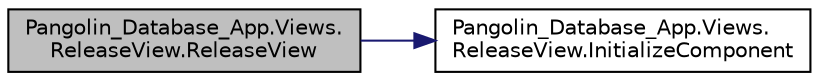 digraph "Pangolin_Database_App.Views.ReleaseView.ReleaseView"
{
 // LATEX_PDF_SIZE
  edge [fontname="Helvetica",fontsize="10",labelfontname="Helvetica",labelfontsize="10"];
  node [fontname="Helvetica",fontsize="10",shape=record];
  rankdir="LR";
  Node1 [label="Pangolin_Database_App.Views.\lReleaseView.ReleaseView",height=0.2,width=0.4,color="black", fillcolor="grey75", style="filled", fontcolor="black",tooltip=" "];
  Node1 -> Node2 [color="midnightblue",fontsize="10",style="solid",fontname="Helvetica"];
  Node2 [label="Pangolin_Database_App.Views.\lReleaseView.InitializeComponent",height=0.2,width=0.4,color="black", fillcolor="white", style="filled",URL="$class_pangolin___database___app_1_1_views_1_1_release_view.html#abfd14b28f5ec62e629a57562527bf107",tooltip="InitializeComponent"];
}
